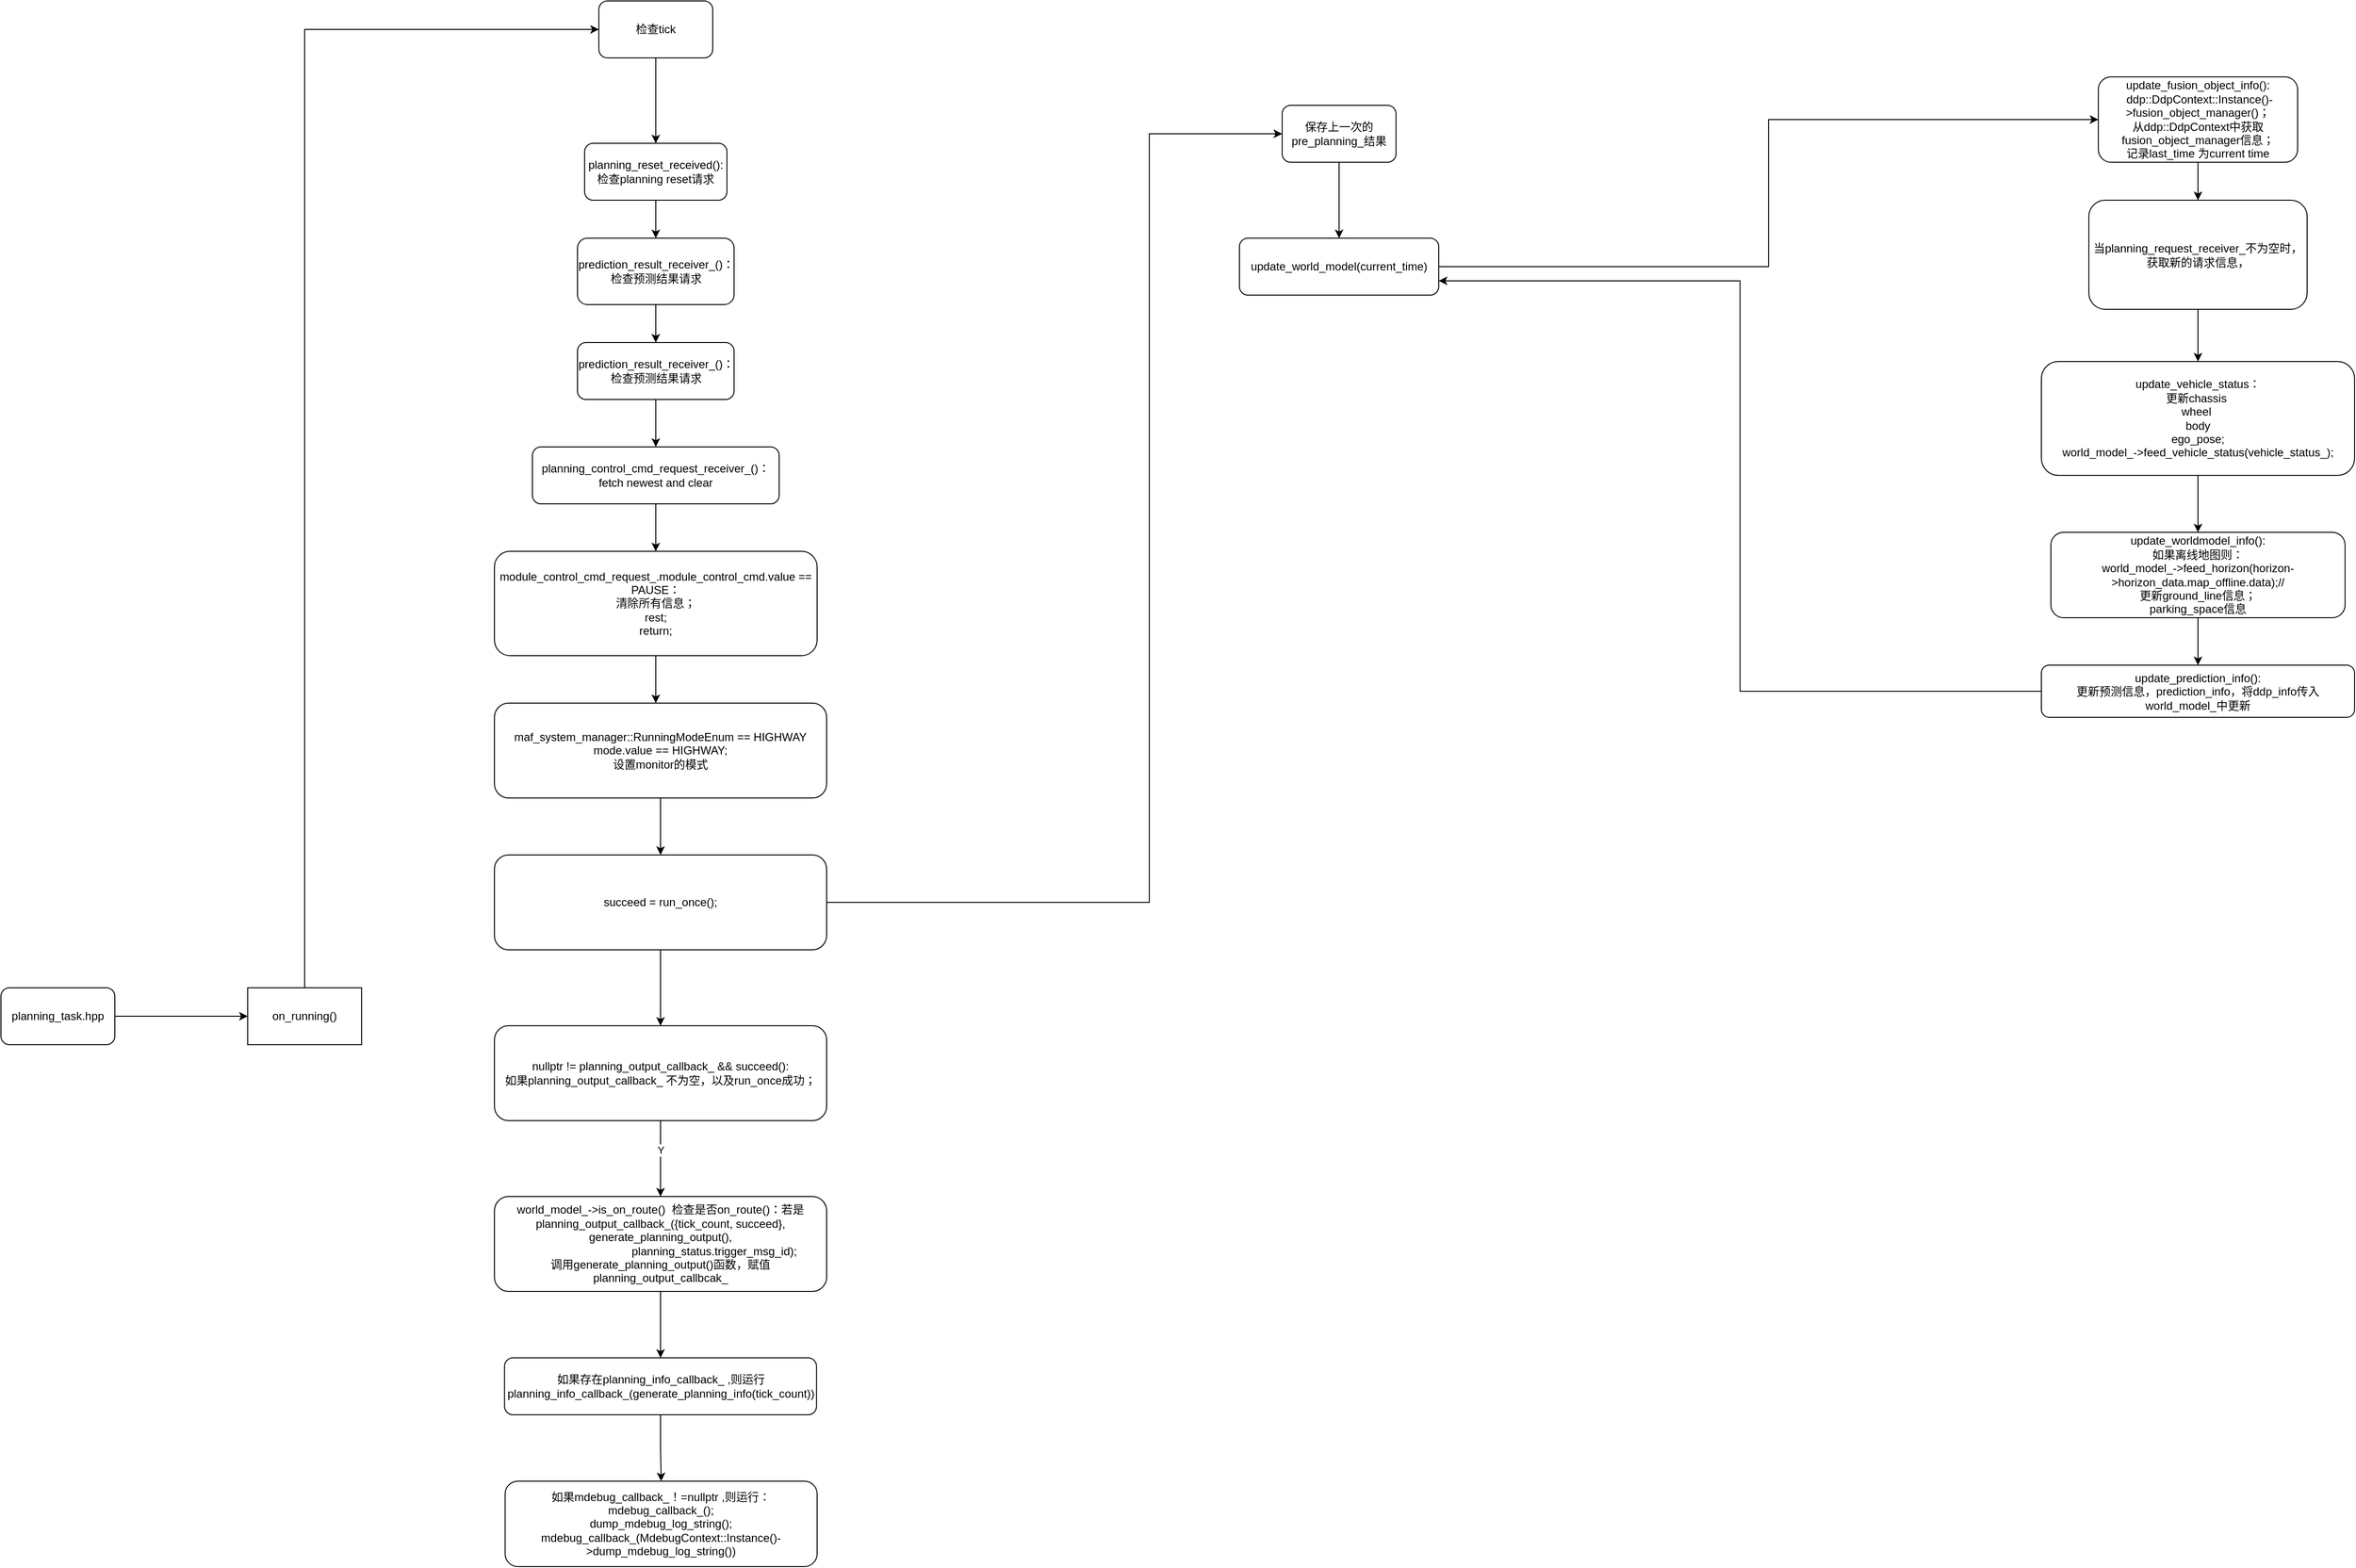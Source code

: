 <mxfile version="17.4.0" type="github">
  <diagram id="B09sw1SsMUYjTHlAmRYq" name="第 1 页">
    <mxGraphModel dx="3131" dy="623" grid="1" gridSize="10" guides="1" tooltips="1" connect="1" arrows="1" fold="1" page="1" pageScale="1" pageWidth="827" pageHeight="1169" math="0" shadow="0">
      <root>
        <mxCell id="0" />
        <mxCell id="1" parent="0" />
        <mxCell id="N2syd4eXTpZnAMuXH_85-2" style="edgeStyle=orthogonalEdgeStyle;rounded=0;orthogonalLoop=1;jettySize=auto;html=1;entryX=0;entryY=0.5;entryDx=0;entryDy=0;" parent="1" source="N2syd4eXTpZnAMuXH_85-1" target="N2syd4eXTpZnAMuXH_85-3" edge="1">
          <mxGeometry relative="1" as="geometry">
            <mxPoint x="-850" y="1170" as="targetPoint" />
          </mxGeometry>
        </mxCell>
        <mxCell id="N2syd4eXTpZnAMuXH_85-1" value="planning_task.hpp" style="rounded=1;whiteSpace=wrap;html=1;" parent="1" vertex="1">
          <mxGeometry x="-1040" y="1130" width="120" height="60" as="geometry" />
        </mxCell>
        <mxCell id="N2syd4eXTpZnAMuXH_85-6" style="edgeStyle=orthogonalEdgeStyle;rounded=0;orthogonalLoop=1;jettySize=auto;html=1;entryX=0;entryY=0.5;entryDx=0;entryDy=0;" parent="1" source="N2syd4eXTpZnAMuXH_85-3" target="N2syd4eXTpZnAMuXH_85-5" edge="1">
          <mxGeometry relative="1" as="geometry">
            <Array as="points">
              <mxPoint x="-720" y="120" />
            </Array>
          </mxGeometry>
        </mxCell>
        <mxCell id="N2syd4eXTpZnAMuXH_85-3" value="on_running()" style="rounded=0;whiteSpace=wrap;html=1;" parent="1" vertex="1">
          <mxGeometry x="-780" y="1130" width="120" height="60" as="geometry" />
        </mxCell>
        <mxCell id="N2syd4eXTpZnAMuXH_85-8" value="" style="edgeStyle=orthogonalEdgeStyle;rounded=0;orthogonalLoop=1;jettySize=auto;html=1;" parent="1" source="N2syd4eXTpZnAMuXH_85-5" target="N2syd4eXTpZnAMuXH_85-7" edge="1">
          <mxGeometry relative="1" as="geometry" />
        </mxCell>
        <mxCell id="N2syd4eXTpZnAMuXH_85-5" value="检查tick" style="rounded=1;whiteSpace=wrap;html=1;" parent="1" vertex="1">
          <mxGeometry x="-410" y="90" width="120" height="60" as="geometry" />
        </mxCell>
        <mxCell id="N2syd4eXTpZnAMuXH_85-10" value="" style="edgeStyle=orthogonalEdgeStyle;rounded=0;orthogonalLoop=1;jettySize=auto;html=1;" parent="1" source="N2syd4eXTpZnAMuXH_85-7" target="N2syd4eXTpZnAMuXH_85-9" edge="1">
          <mxGeometry relative="1" as="geometry" />
        </mxCell>
        <mxCell id="N2syd4eXTpZnAMuXH_85-7" value="planning_reset_received():&lt;br&gt;检查planning reset请求" style="rounded=1;whiteSpace=wrap;html=1;" parent="1" vertex="1">
          <mxGeometry x="-425" y="240" width="150" height="60" as="geometry" />
        </mxCell>
        <mxCell id="N2syd4eXTpZnAMuXH_85-12" value="" style="edgeStyle=orthogonalEdgeStyle;rounded=0;orthogonalLoop=1;jettySize=auto;html=1;" parent="1" source="N2syd4eXTpZnAMuXH_85-9" target="N2syd4eXTpZnAMuXH_85-11" edge="1">
          <mxGeometry relative="1" as="geometry" />
        </mxCell>
        <mxCell id="N2syd4eXTpZnAMuXH_85-9" value="prediction_result_receiver_()：&lt;br&gt;检查预测结果请求" style="rounded=1;whiteSpace=wrap;html=1;" parent="1" vertex="1">
          <mxGeometry x="-432.5" y="340" width="165" height="70" as="geometry" />
        </mxCell>
        <mxCell id="N2syd4eXTpZnAMuXH_85-16" value="" style="edgeStyle=orthogonalEdgeStyle;rounded=0;orthogonalLoop=1;jettySize=auto;html=1;" parent="1" source="N2syd4eXTpZnAMuXH_85-11" target="N2syd4eXTpZnAMuXH_85-15" edge="1">
          <mxGeometry relative="1" as="geometry" />
        </mxCell>
        <mxCell id="N2syd4eXTpZnAMuXH_85-11" value="prediction_result_receiver_()：&lt;br&gt;检查预测结果请求" style="rounded=1;whiteSpace=wrap;html=1;" parent="1" vertex="1">
          <mxGeometry x="-432.5" y="450" width="165" height="60" as="geometry" />
        </mxCell>
        <mxCell id="N2syd4eXTpZnAMuXH_85-18" value="" style="edgeStyle=orthogonalEdgeStyle;rounded=0;orthogonalLoop=1;jettySize=auto;html=1;" parent="1" source="N2syd4eXTpZnAMuXH_85-15" target="N2syd4eXTpZnAMuXH_85-17" edge="1">
          <mxGeometry relative="1" as="geometry" />
        </mxCell>
        <mxCell id="N2syd4eXTpZnAMuXH_85-15" value="planning_control_cmd_request_receiver_()：&lt;br&gt;fetch newest and clear" style="rounded=1;whiteSpace=wrap;html=1;" parent="1" vertex="1">
          <mxGeometry x="-480" y="560" width="260" height="60" as="geometry" />
        </mxCell>
        <mxCell id="N2syd4eXTpZnAMuXH_85-19" style="edgeStyle=orthogonalEdgeStyle;rounded=0;orthogonalLoop=1;jettySize=auto;html=1;" parent="1" source="N2syd4eXTpZnAMuXH_85-17" edge="1">
          <mxGeometry relative="1" as="geometry">
            <mxPoint x="-350" y="830" as="targetPoint" />
          </mxGeometry>
        </mxCell>
        <mxCell id="N2syd4eXTpZnAMuXH_85-17" value="module_control_cmd_request_.module_control_cmd.value == PAUSE：&lt;br&gt;清除所有信息；&lt;br&gt;rest;&lt;br&gt;return;" style="rounded=1;whiteSpace=wrap;html=1;" parent="1" vertex="1">
          <mxGeometry x="-520" y="670" width="340" height="110" as="geometry" />
        </mxCell>
        <mxCell id="N2syd4eXTpZnAMuXH_85-22" value="" style="edgeStyle=orthogonalEdgeStyle;rounded=0;orthogonalLoop=1;jettySize=auto;html=1;" parent="1" source="N2syd4eXTpZnAMuXH_85-20" target="N2syd4eXTpZnAMuXH_85-21" edge="1">
          <mxGeometry relative="1" as="geometry" />
        </mxCell>
        <mxCell id="N2syd4eXTpZnAMuXH_85-20" value="&lt;br&gt;maf_system_manager::RunningModeEnum == HIGHWAY&lt;br&gt;mode.value == HIGHWAY;&lt;br&gt;设置monitor的模式&lt;br&gt;&lt;br&gt;" style="rounded=1;whiteSpace=wrap;html=1;" parent="1" vertex="1">
          <mxGeometry x="-520" y="830" width="350" height="100" as="geometry" />
        </mxCell>
        <mxCell id="N2syd4eXTpZnAMuXH_85-24" value="" style="edgeStyle=orthogonalEdgeStyle;rounded=0;orthogonalLoop=1;jettySize=auto;html=1;" parent="1" source="N2syd4eXTpZnAMuXH_85-21" target="N2syd4eXTpZnAMuXH_85-23" edge="1">
          <mxGeometry relative="1" as="geometry" />
        </mxCell>
        <mxCell id="6VtnmsEJRFgrmnHladI6-2" value="" style="edgeStyle=orthogonalEdgeStyle;rounded=0;orthogonalLoop=1;jettySize=auto;html=1;" edge="1" parent="1" source="N2syd4eXTpZnAMuXH_85-21" target="6VtnmsEJRFgrmnHladI6-1">
          <mxGeometry relative="1" as="geometry">
            <Array as="points">
              <mxPoint x="170" y="1040" />
              <mxPoint x="170" y="230" />
            </Array>
          </mxGeometry>
        </mxCell>
        <mxCell id="N2syd4eXTpZnAMuXH_85-21" value="succeed = run_once();&lt;br&gt;" style="rounded=1;whiteSpace=wrap;html=1;" parent="1" vertex="1">
          <mxGeometry x="-520" y="990" width="350" height="100" as="geometry" />
        </mxCell>
        <mxCell id="N2syd4eXTpZnAMuXH_85-26" value="" style="edgeStyle=orthogonalEdgeStyle;rounded=0;orthogonalLoop=1;jettySize=auto;html=1;" parent="1" source="N2syd4eXTpZnAMuXH_85-23" target="N2syd4eXTpZnAMuXH_85-25" edge="1">
          <mxGeometry relative="1" as="geometry" />
        </mxCell>
        <mxCell id="N2syd4eXTpZnAMuXH_85-27" value="Y" style="edgeLabel;html=1;align=center;verticalAlign=middle;resizable=0;points=[];" parent="N2syd4eXTpZnAMuXH_85-26" vertex="1" connectable="0">
          <mxGeometry x="-0.242" relative="1" as="geometry">
            <mxPoint as="offset" />
          </mxGeometry>
        </mxCell>
        <mxCell id="N2syd4eXTpZnAMuXH_85-23" value="nullptr != planning_output_callback_ &amp;amp;&amp;amp; succeed():&lt;br&gt;如果planning_output_callback_ 不为空，以及run_once成功；&lt;br&gt;" style="rounded=1;whiteSpace=wrap;html=1;" parent="1" vertex="1">
          <mxGeometry x="-520" y="1170" width="350" height="100" as="geometry" />
        </mxCell>
        <mxCell id="N2syd4eXTpZnAMuXH_85-29" value="" style="edgeStyle=orthogonalEdgeStyle;rounded=0;orthogonalLoop=1;jettySize=auto;html=1;" parent="1" source="N2syd4eXTpZnAMuXH_85-25" target="N2syd4eXTpZnAMuXH_85-28" edge="1">
          <mxGeometry relative="1" as="geometry" />
        </mxCell>
        <mxCell id="N2syd4eXTpZnAMuXH_85-25" value="world_model_-&amp;gt;is_on_route()&amp;nbsp; 检查是否on_route()：若是&lt;br&gt;&lt;div&gt;planning_output_callback_({tick_count, succeed}, generate_planning_output(),&lt;/div&gt;&lt;div&gt;&amp;nbsp; &amp;nbsp; &amp;nbsp; &amp;nbsp; &amp;nbsp; &amp;nbsp; &amp;nbsp; &amp;nbsp; &amp;nbsp; &amp;nbsp; &amp;nbsp; &amp;nbsp; &amp;nbsp; &amp;nbsp; &amp;nbsp; &amp;nbsp; &amp;nbsp; planning_status.trigger_msg_id);&lt;/div&gt;&lt;div&gt;调用generate_planning_output()函数，赋值planning_output_callbcak_&lt;/div&gt;" style="rounded=1;whiteSpace=wrap;html=1;" parent="1" vertex="1">
          <mxGeometry x="-520" y="1350" width="350" height="100" as="geometry" />
        </mxCell>
        <mxCell id="N2syd4eXTpZnAMuXH_85-31" value="" style="edgeStyle=orthogonalEdgeStyle;rounded=0;orthogonalLoop=1;jettySize=auto;html=1;" parent="1" source="N2syd4eXTpZnAMuXH_85-28" target="N2syd4eXTpZnAMuXH_85-30" edge="1">
          <mxGeometry relative="1" as="geometry" />
        </mxCell>
        <mxCell id="N2syd4eXTpZnAMuXH_85-28" value="如果存在planning_info_callback_ ,则运行planning_info_callback_(generate_planning_info(tick_count))" style="rounded=1;whiteSpace=wrap;html=1;" parent="1" vertex="1">
          <mxGeometry x="-509.37" y="1520" width="328.75" height="60" as="geometry" />
        </mxCell>
        <mxCell id="N2syd4eXTpZnAMuXH_85-30" value="如果mdebug_callback_！=nullptr ,则运行：&lt;br&gt;mdebug_callback_();&lt;br&gt;dump_mdebug_log_string();&lt;br&gt;mdebug_callback_(MdebugContext::Instance()-&amp;gt;dump_mdebug_log_string())" style="rounded=1;whiteSpace=wrap;html=1;" parent="1" vertex="1">
          <mxGeometry x="-508.75" y="1650" width="328.75" height="90" as="geometry" />
        </mxCell>
        <mxCell id="6VtnmsEJRFgrmnHladI6-4" value="" style="edgeStyle=orthogonalEdgeStyle;rounded=0;orthogonalLoop=1;jettySize=auto;html=1;" edge="1" parent="1" source="6VtnmsEJRFgrmnHladI6-1" target="6VtnmsEJRFgrmnHladI6-3">
          <mxGeometry relative="1" as="geometry" />
        </mxCell>
        <mxCell id="6VtnmsEJRFgrmnHladI6-1" value="保存上一次的pre_planning_结果" style="whiteSpace=wrap;html=1;rounded=1;" vertex="1" parent="1">
          <mxGeometry x="310" y="200" width="120" height="60" as="geometry" />
        </mxCell>
        <mxCell id="6VtnmsEJRFgrmnHladI6-5" style="edgeStyle=orthogonalEdgeStyle;rounded=0;orthogonalLoop=1;jettySize=auto;html=1;entryX=0;entryY=0.5;entryDx=0;entryDy=0;" edge="1" parent="1" source="6VtnmsEJRFgrmnHladI6-3" target="6VtnmsEJRFgrmnHladI6-6">
          <mxGeometry relative="1" as="geometry">
            <mxPoint x="560" y="280" as="targetPoint" />
          </mxGeometry>
        </mxCell>
        <mxCell id="6VtnmsEJRFgrmnHladI6-3" value="update_world_model(current_time)" style="rounded=1;whiteSpace=wrap;html=1;" vertex="1" parent="1">
          <mxGeometry x="265" y="340" width="210" height="60" as="geometry" />
        </mxCell>
        <mxCell id="6VtnmsEJRFgrmnHladI6-8" value="" style="edgeStyle=orthogonalEdgeStyle;rounded=0;orthogonalLoop=1;jettySize=auto;html=1;" edge="1" parent="1" source="6VtnmsEJRFgrmnHladI6-6" target="6VtnmsEJRFgrmnHladI6-7">
          <mxGeometry relative="1" as="geometry" />
        </mxCell>
        <mxCell id="6VtnmsEJRFgrmnHladI6-6" value="update_fusion_object_info():&lt;br&gt;&amp;nbsp;ddp::DdpContext::Instance()-&amp;gt;fusion_object_manager()；&lt;br&gt;从ddp::DdpContext中获取fusion_object_manager信息；&lt;br&gt;记录last_time 为current time" style="rounded=1;whiteSpace=wrap;html=1;" vertex="1" parent="1">
          <mxGeometry x="1170" y="170" width="210" height="90" as="geometry" />
        </mxCell>
        <mxCell id="6VtnmsEJRFgrmnHladI6-10" value="" style="edgeStyle=orthogonalEdgeStyle;rounded=0;orthogonalLoop=1;jettySize=auto;html=1;" edge="1" parent="1" source="6VtnmsEJRFgrmnHladI6-7" target="6VtnmsEJRFgrmnHladI6-9">
          <mxGeometry relative="1" as="geometry" />
        </mxCell>
        <mxCell id="6VtnmsEJRFgrmnHladI6-7" value="当planning_request_receiver_不为空时，获取新的请求信息，" style="whiteSpace=wrap;html=1;rounded=1;" vertex="1" parent="1">
          <mxGeometry x="1160" y="300" width="230" height="115" as="geometry" />
        </mxCell>
        <mxCell id="6VtnmsEJRFgrmnHladI6-16" value="" style="edgeStyle=orthogonalEdgeStyle;rounded=0;orthogonalLoop=1;jettySize=auto;html=1;" edge="1" parent="1" source="6VtnmsEJRFgrmnHladI6-9" target="6VtnmsEJRFgrmnHladI6-11">
          <mxGeometry relative="1" as="geometry" />
        </mxCell>
        <mxCell id="6VtnmsEJRFgrmnHladI6-9" value="update_vehicle_status：&lt;br&gt;更新chassis&amp;nbsp;&lt;br&gt;wheel&amp;nbsp;&lt;br&gt;body&lt;br&gt;ego_pose;&lt;br&gt;world_model_-&amp;gt;feed_vehicle_status(vehicle_status_);" style="whiteSpace=wrap;html=1;rounded=1;" vertex="1" parent="1">
          <mxGeometry x="1110" y="470" width="330" height="120" as="geometry" />
        </mxCell>
        <mxCell id="6VtnmsEJRFgrmnHladI6-17" value="" style="edgeStyle=orthogonalEdgeStyle;rounded=0;orthogonalLoop=1;jettySize=auto;html=1;" edge="1" parent="1" source="6VtnmsEJRFgrmnHladI6-11" target="6VtnmsEJRFgrmnHladI6-13">
          <mxGeometry relative="1" as="geometry" />
        </mxCell>
        <mxCell id="6VtnmsEJRFgrmnHladI6-11" value="update_worldmodel_info():&lt;br&gt;如果离线地图则：&lt;br&gt;world_model_-&amp;gt;feed_horizon(horizon-&amp;gt;horizon_data.map_offline.data);//&lt;br&gt;更新ground_line信息；&lt;br&gt;parking_space信息" style="whiteSpace=wrap;html=1;rounded=1;" vertex="1" parent="1">
          <mxGeometry x="1120" y="650" width="310" height="90" as="geometry" />
        </mxCell>
        <mxCell id="6VtnmsEJRFgrmnHladI6-15" style="edgeStyle=orthogonalEdgeStyle;rounded=0;orthogonalLoop=1;jettySize=auto;html=1;entryX=1;entryY=0.75;entryDx=0;entryDy=0;" edge="1" parent="1" source="6VtnmsEJRFgrmnHladI6-13" target="6VtnmsEJRFgrmnHladI6-3">
          <mxGeometry relative="1" as="geometry" />
        </mxCell>
        <mxCell id="6VtnmsEJRFgrmnHladI6-13" value="update_prediction_info():&lt;br&gt;更新预测信息，prediction_info，将ddp_info传入world_model_中更新" style="whiteSpace=wrap;html=1;rounded=1;" vertex="1" parent="1">
          <mxGeometry x="1110" y="790" width="330" height="55" as="geometry" />
        </mxCell>
      </root>
    </mxGraphModel>
  </diagram>
</mxfile>
